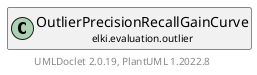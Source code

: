 @startuml
    remove .*\.(Instance|Par|Parameterizer|Factory)$
    set namespaceSeparator none
    hide empty fields
    hide empty methods

    class "<size:14>OutlierPrecisionRecallGainCurve.Par\n<size:10>elki.evaluation.outlier" as elki.evaluation.outlier.OutlierPrecisionRecallGainCurve.Par [[OutlierPrecisionRecallGainCurve.Par.html]] {
        {static} +POSITIVE_CLASS_NAME_ID: OptionID
        #positiveClassName: Pattern
        +configure(Parameterization): void
        +make(): OutlierPrecisionRecallGainCurve
    }

    interface "<size:14>Parameterizer\n<size:10>elki.utilities.optionhandling" as elki.utilities.optionhandling.Parameterizer [[../../utilities/optionhandling/Parameterizer.html]] {
        {abstract} +make(): Object
    }
    class "<size:14>OutlierPrecisionRecallGainCurve\n<size:10>elki.evaluation.outlier" as elki.evaluation.outlier.OutlierPrecisionRecallGainCurve [[OutlierPrecisionRecallGainCurve.html]]

    elki.utilities.optionhandling.Parameterizer <|.. elki.evaluation.outlier.OutlierPrecisionRecallGainCurve.Par
    elki.evaluation.outlier.OutlierPrecisionRecallGainCurve +-- elki.evaluation.outlier.OutlierPrecisionRecallGainCurve.Par

    center footer UMLDoclet 2.0.19, PlantUML 1.2022.8
@enduml
